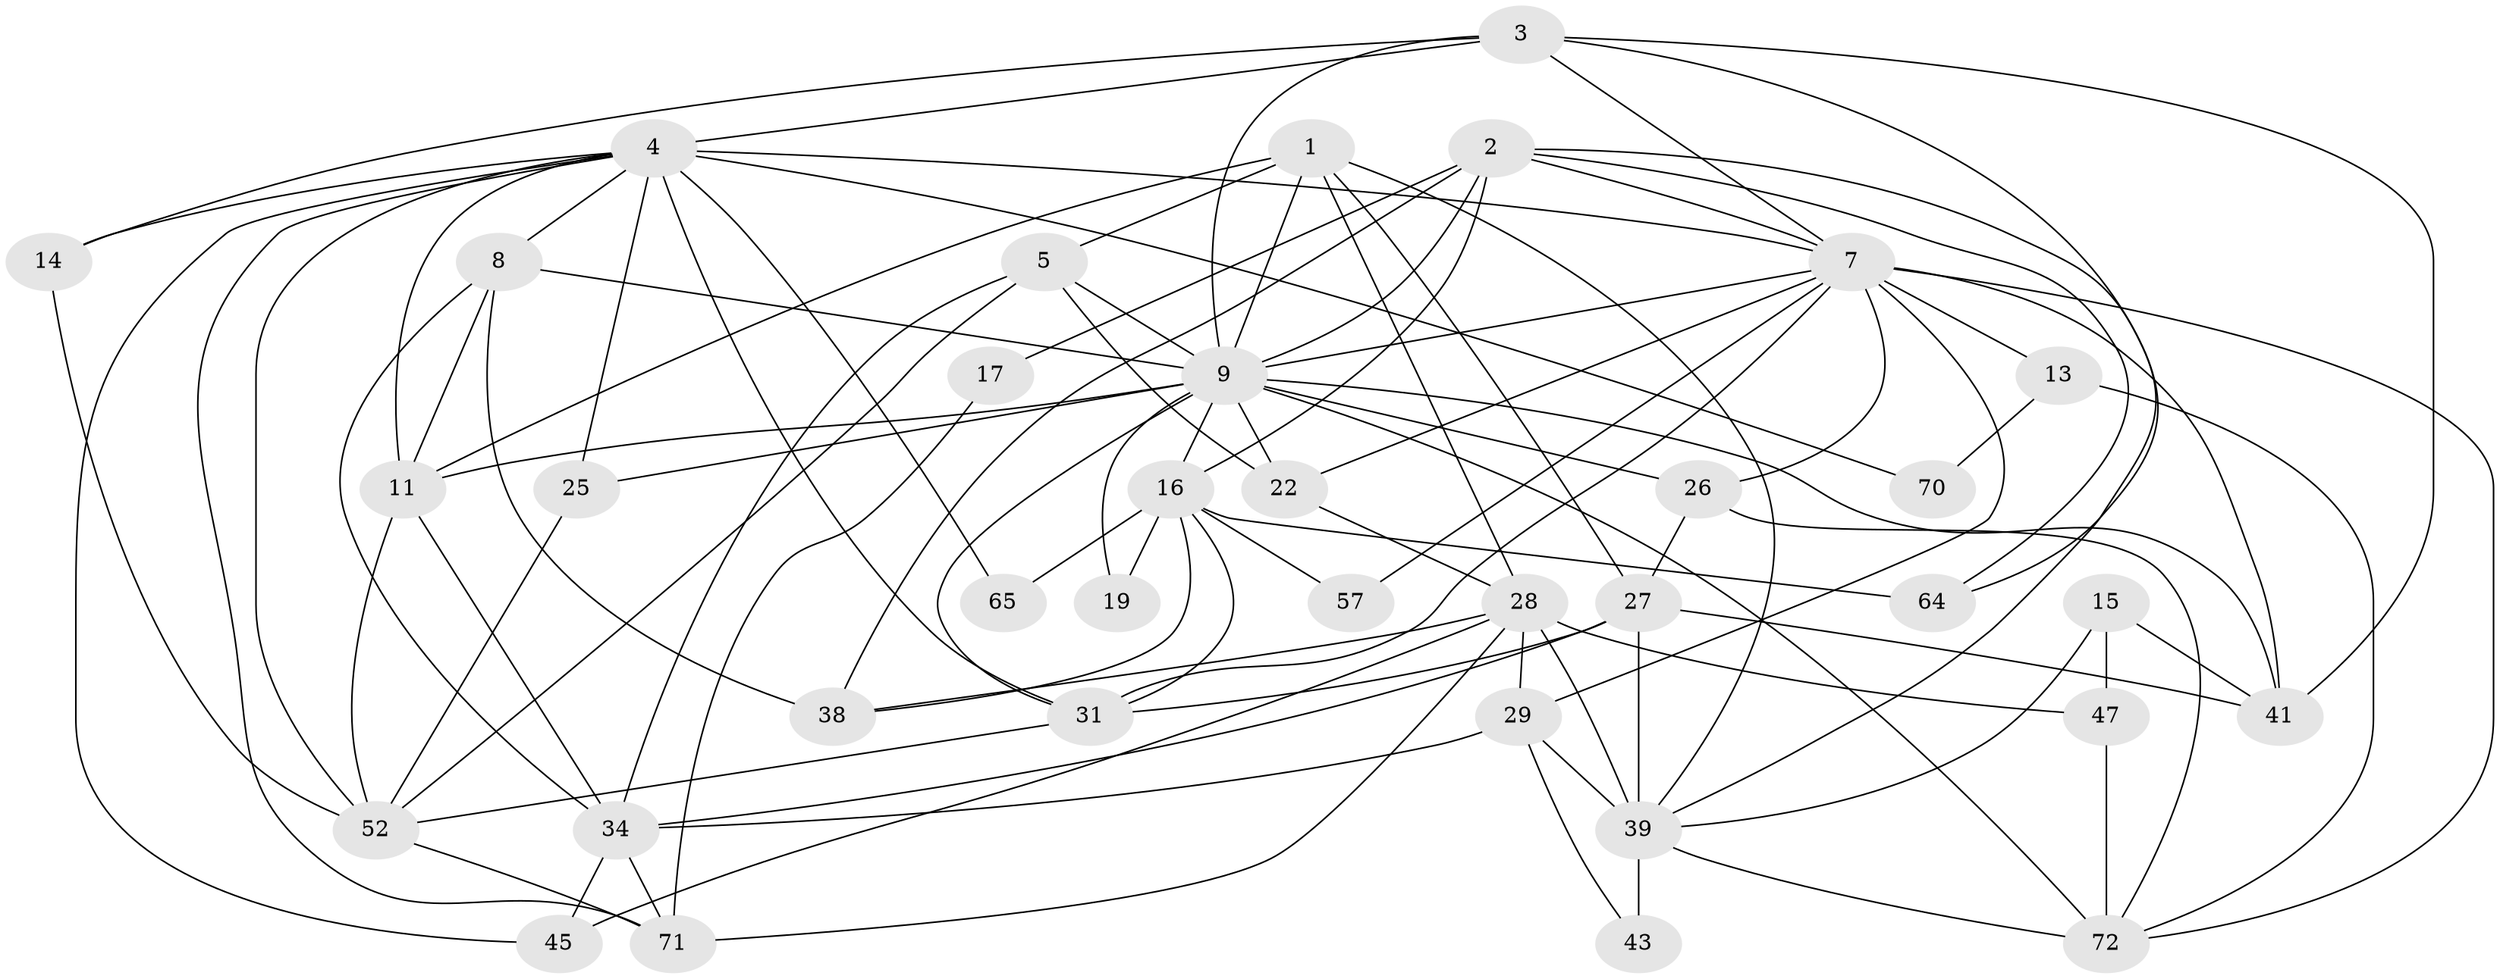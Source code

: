 // original degree distribution, {4: 0.273972602739726, 3: 0.273972602739726, 5: 0.1780821917808219, 2: 0.136986301369863, 7: 0.0410958904109589, 8: 0.0273972602739726, 6: 0.0684931506849315}
// Generated by graph-tools (version 1.1) at 2025/15/03/09/25 04:15:04]
// undirected, 36 vertices, 95 edges
graph export_dot {
graph [start="1"]
  node [color=gray90,style=filled];
  1 [super="+54+55"];
  2 [super="+60"];
  3 [super="+53"];
  4 [super="+12+37+63+24"];
  5 [super="+6"];
  7 [super="+35+10"];
  8 [super="+62"];
  9 [super="+18"];
  11 [super="+40"];
  13;
  14;
  15 [super="+36"];
  16 [super="+20+44"];
  17;
  19;
  22;
  25;
  26;
  27 [super="+73+48"];
  28 [super="+33"];
  29 [super="+66+68"];
  31 [super="+32"];
  34 [super="+56+49"];
  38;
  39 [super="+58"];
  41 [super="+61"];
  43;
  45;
  47;
  52 [super="+67"];
  57;
  64;
  65;
  70;
  71;
  72;
  1 -- 27 [weight=2];
  1 -- 11;
  1 -- 28 [weight=2];
  1 -- 5;
  1 -- 39;
  1 -- 9;
  2 -- 7;
  2 -- 17;
  2 -- 16;
  2 -- 64;
  2 -- 38;
  2 -- 39;
  2 -- 9;
  3 -- 7;
  3 -- 64;
  3 -- 41;
  3 -- 14;
  3 -- 4;
  3 -- 9;
  4 -- 65 [weight=2];
  4 -- 14;
  4 -- 70 [weight=2];
  4 -- 71;
  4 -- 45;
  4 -- 52;
  4 -- 25;
  4 -- 31;
  4 -- 8;
  4 -- 11;
  4 -- 7;
  5 -- 34;
  5 -- 52;
  5 -- 22;
  5 -- 9;
  7 -- 72;
  7 -- 22;
  7 -- 9;
  7 -- 41;
  7 -- 13;
  7 -- 57;
  7 -- 26;
  7 -- 29;
  7 -- 31;
  8 -- 38;
  8 -- 34;
  8 -- 9 [weight=2];
  8 -- 11;
  9 -- 72 [weight=2];
  9 -- 11;
  9 -- 41;
  9 -- 16 [weight=2];
  9 -- 19;
  9 -- 22;
  9 -- 25;
  9 -- 26;
  9 -- 31;
  11 -- 34;
  11 -- 52;
  13 -- 70;
  13 -- 72;
  14 -- 52;
  15 -- 47;
  15 -- 41;
  15 -- 39;
  16 -- 64;
  16 -- 19;
  16 -- 65;
  16 -- 57;
  16 -- 31;
  16 -- 38;
  17 -- 71;
  22 -- 28;
  25 -- 52;
  26 -- 72;
  26 -- 27;
  27 -- 41;
  27 -- 31;
  27 -- 34;
  27 -- 39;
  28 -- 71;
  28 -- 45;
  28 -- 39;
  28 -- 38;
  28 -- 47;
  28 -- 29;
  29 -- 39;
  29 -- 34;
  29 -- 43;
  31 -- 52;
  34 -- 45;
  34 -- 71;
  39 -- 43 [weight=2];
  39 -- 72;
  47 -- 72;
  52 -- 71;
}
